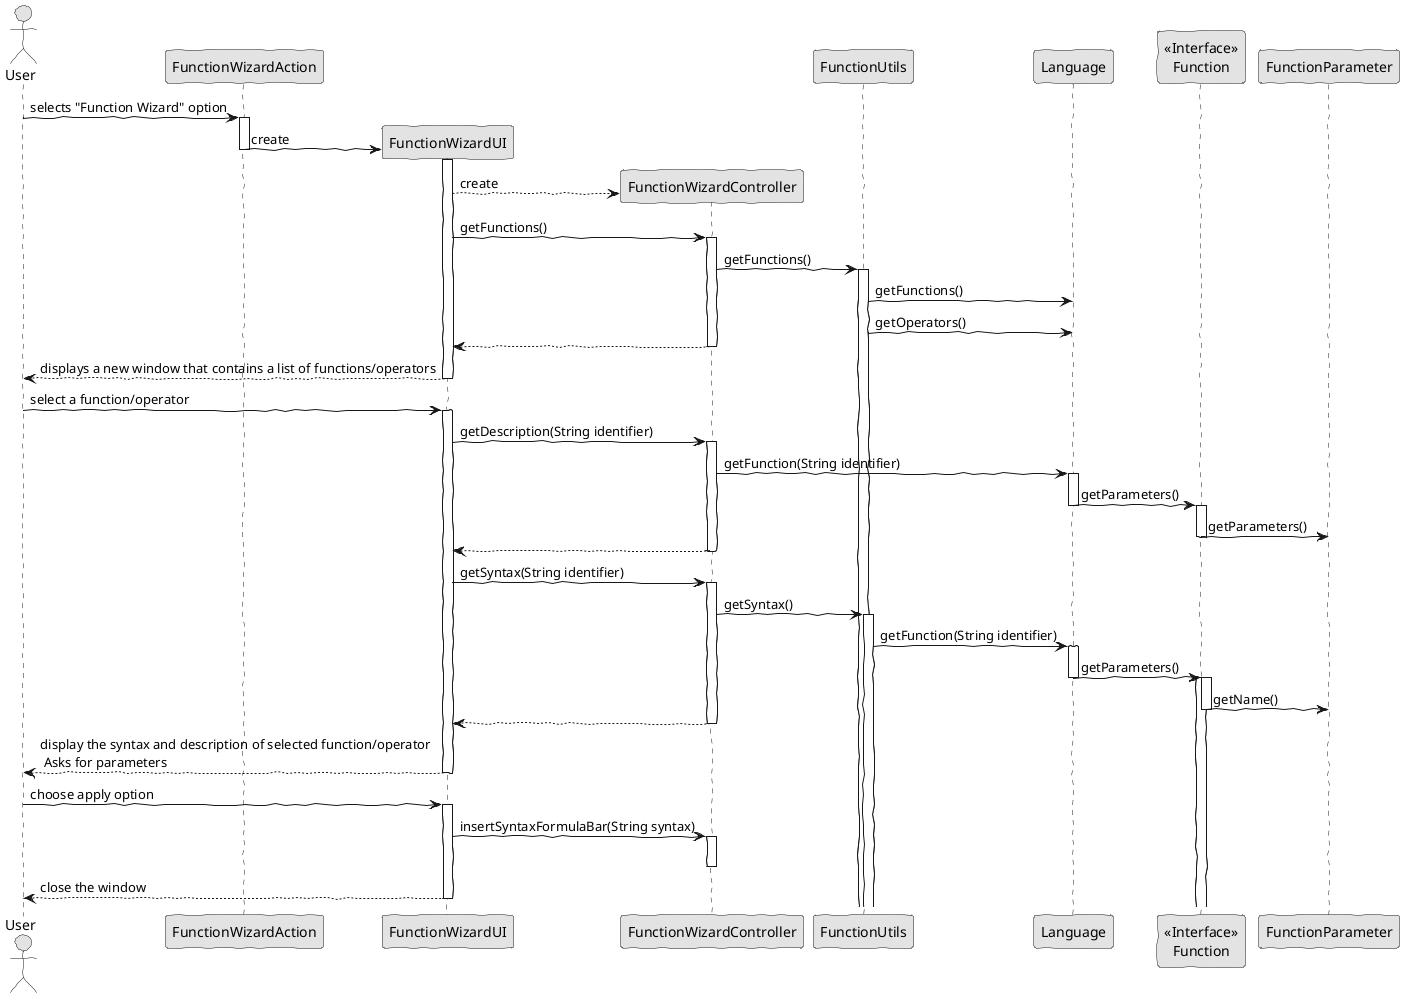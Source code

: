 @startuml sd_insert_function_basic_wizard.png
skinparam handwritten true
skinparam monochrome true
skinparam packageStyle rect
skinparam defaultFontName FG Virgil
skinparam shadowing false

actor User 
participant "FunctionWizardAction" as Action
participant "FunctionWizardUI" as UI
participant "FunctionWizardController" as CRTL
participant "FunctionUtils" as func

User -> Action : selects "Function Wizard" option
activate Action
create UI

Action -> UI : create
deactivate Action
activate UI
create CRTL
UI --> CRTL : create
UI -> CRTL : getFunctions()
activate CRTL
CRTL -> func : getFunctions()
activate func
func -> Language : getFunctions()
func -> Language : getOperators()
CRTL --> UI : 
deactivate CRTL
UI --> User : displays a new window that contains a list of functions/operators 
deactivate UI

User -> UI : select a function/operator
activate UI
UI -> CRTL : getDescription(String identifier)
activate CRTL
participant "<<Interface>>\nFunction" as Function
CRTL -> Language : getFunction(String identifier)
activate Language
Language -> Function : getParameters()
deactivate Language
activate Function
Function -> FunctionParameter : getParameters()
deactivate Function
CRTL --> UI :
deactivate CRTL
UI -> CRTL : getSyntax(String identifier)
activate CRTL
CRTL -> func : getSyntax()
activate func
func -> Language : getFunction(String identifier)

activate Language
Language -> Function : getParameters()
deactivate Language
activate Function
activate Function
Function -> FunctionParameter : getName()
deactivate Function
CRTL --> UI :
deactivate CRTL
UI --> User : display the syntax and description of selected function/operator \n Asks for parameters
deactivate UI


User -> UI : choose apply option
activate UI
UI -> CRTL : insertSyntaxFormulaBar(String syntax)

activate CRTL
deactivate CRTL

UI --> User : close the window
deactivate UI


@enduml